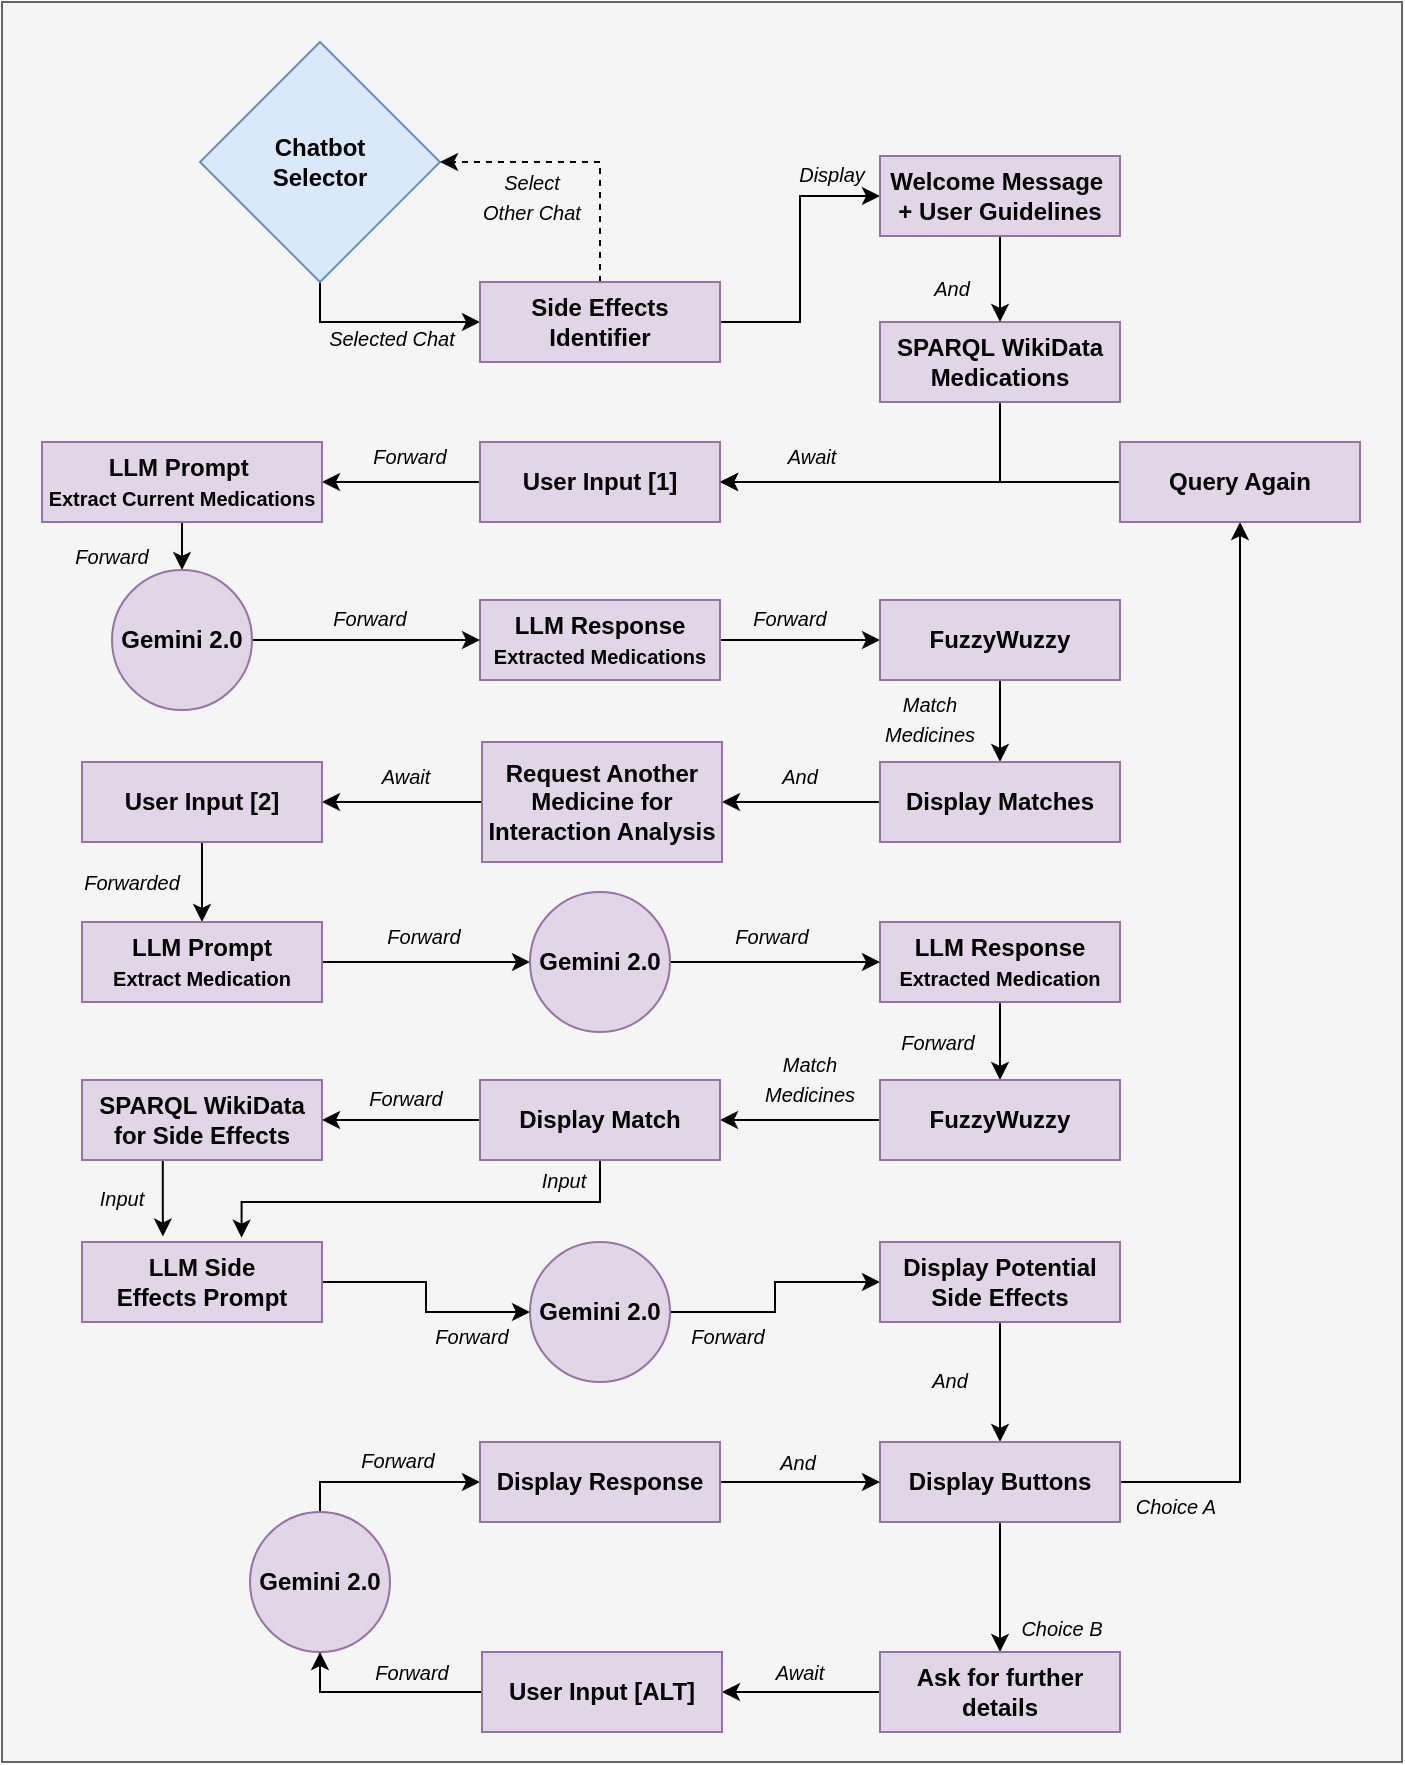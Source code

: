 <mxfile version="21.3.7" type="device">
  <diagram name="Page-1" id="lL29OSRMKdQOGpyc099_">
    <mxGraphModel dx="1434" dy="918" grid="1" gridSize="10" guides="1" tooltips="1" connect="1" arrows="1" fold="1" page="1" pageScale="1" pageWidth="827" pageHeight="1169" math="0" shadow="0">
      <root>
        <mxCell id="0" />
        <mxCell id="1" parent="0" />
        <mxCell id="UoCIDgLLl18yIN_vk2Q8-147" value="" style="rounded=0;whiteSpace=wrap;html=1;fillColor=#f5f5f5;fontColor=#333333;strokeColor=#666666;" vertex="1" parent="1">
          <mxGeometry x="80" y="20" width="700" height="880" as="geometry" />
        </mxCell>
        <mxCell id="UoCIDgLLl18yIN_vk2Q8-2" style="edgeStyle=orthogonalEdgeStyle;rounded=0;orthogonalLoop=1;jettySize=auto;html=1;entryX=0;entryY=0.5;entryDx=0;entryDy=0;" edge="1" parent="1" source="UoCIDgLLl18yIN_vk2Q8-3" target="UoCIDgLLl18yIN_vk2Q8-6">
          <mxGeometry relative="1" as="geometry">
            <Array as="points">
              <mxPoint x="239" y="180" />
            </Array>
          </mxGeometry>
        </mxCell>
        <mxCell id="UoCIDgLLl18yIN_vk2Q8-3" value="&lt;b&gt;Chatbot&lt;br&gt;Selector&lt;/b&gt;" style="rhombus;whiteSpace=wrap;html=1;fillColor=#dae8fc;strokeColor=#6c8ebf;" vertex="1" parent="1">
          <mxGeometry x="179" y="40" width="120" height="120" as="geometry" />
        </mxCell>
        <mxCell id="UoCIDgLLl18yIN_vk2Q8-4" style="edgeStyle=orthogonalEdgeStyle;rounded=0;orthogonalLoop=1;jettySize=auto;html=1;entryX=1;entryY=0.5;entryDx=0;entryDy=0;dashed=1;" edge="1" parent="1" source="UoCIDgLLl18yIN_vk2Q8-6" target="UoCIDgLLl18yIN_vk2Q8-3">
          <mxGeometry relative="1" as="geometry">
            <Array as="points">
              <mxPoint x="379" y="100" />
            </Array>
          </mxGeometry>
        </mxCell>
        <mxCell id="UoCIDgLLl18yIN_vk2Q8-35" style="edgeStyle=orthogonalEdgeStyle;rounded=0;orthogonalLoop=1;jettySize=auto;html=1;entryX=0;entryY=0.5;entryDx=0;entryDy=0;" edge="1" parent="1" source="UoCIDgLLl18yIN_vk2Q8-6" target="UoCIDgLLl18yIN_vk2Q8-34">
          <mxGeometry relative="1" as="geometry" />
        </mxCell>
        <mxCell id="UoCIDgLLl18yIN_vk2Q8-6" value="&lt;b&gt;Side Effects Identifier&lt;/b&gt;" style="rounded=0;whiteSpace=wrap;html=1;fillColor=#e1d5e7;strokeColor=#9673a6;" vertex="1" parent="1">
          <mxGeometry x="319" y="160" width="120" height="40" as="geometry" />
        </mxCell>
        <mxCell id="UoCIDgLLl18yIN_vk2Q8-7" value="&lt;font style=&quot;font-size: 10px;&quot;&gt;&lt;i&gt;Selected Chat&lt;/i&gt;&lt;/font&gt;" style="text;html=1;strokeColor=none;fillColor=none;align=center;verticalAlign=middle;whiteSpace=wrap;rounded=0;" vertex="1" parent="1">
          <mxGeometry x="240" y="171" width="70" height="34" as="geometry" />
        </mxCell>
        <mxCell id="UoCIDgLLl18yIN_vk2Q8-8" value="&lt;span style=&quot;font-size: 10px;&quot;&gt;&lt;i&gt;Select &lt;br&gt;Other Chat&lt;br&gt;&lt;/i&gt;&lt;/span&gt;" style="text;html=1;strokeColor=none;fillColor=none;align=center;verticalAlign=middle;whiteSpace=wrap;rounded=0;" vertex="1" parent="1">
          <mxGeometry x="310" y="100" width="70" height="34" as="geometry" />
        </mxCell>
        <mxCell id="UoCIDgLLl18yIN_vk2Q8-99" style="edgeStyle=orthogonalEdgeStyle;rounded=0;orthogonalLoop=1;jettySize=auto;html=1;entryX=1;entryY=0.5;entryDx=0;entryDy=0;" edge="1" parent="1" source="UoCIDgLLl18yIN_vk2Q8-10" target="UoCIDgLLl18yIN_vk2Q8-12">
          <mxGeometry relative="1" as="geometry">
            <Array as="points">
              <mxPoint x="579" y="260" />
            </Array>
          </mxGeometry>
        </mxCell>
        <mxCell id="UoCIDgLLl18yIN_vk2Q8-10" value="&lt;b&gt;SPARQL&amp;nbsp;WikiData&lt;br&gt;Medications&lt;/b&gt;" style="rounded=0;whiteSpace=wrap;html=1;fillColor=#e1d5e7;strokeColor=#9673a6;" vertex="1" parent="1">
          <mxGeometry x="519" y="180" width="120" height="40" as="geometry" />
        </mxCell>
        <mxCell id="UoCIDgLLl18yIN_vk2Q8-41" style="edgeStyle=orthogonalEdgeStyle;rounded=0;orthogonalLoop=1;jettySize=auto;html=1;entryX=1;entryY=0.5;entryDx=0;entryDy=0;" edge="1" parent="1" source="UoCIDgLLl18yIN_vk2Q8-12" target="UoCIDgLLl18yIN_vk2Q8-14">
          <mxGeometry relative="1" as="geometry" />
        </mxCell>
        <mxCell id="UoCIDgLLl18yIN_vk2Q8-12" value="&lt;b&gt;User Input [1]&lt;br&gt;&lt;/b&gt;" style="rounded=0;whiteSpace=wrap;html=1;fillColor=#e1d5e7;strokeColor=#9673a6;" vertex="1" parent="1">
          <mxGeometry x="319" y="240" width="120" height="40" as="geometry" />
        </mxCell>
        <mxCell id="UoCIDgLLl18yIN_vk2Q8-30" style="edgeStyle=orthogonalEdgeStyle;rounded=0;orthogonalLoop=1;jettySize=auto;html=1;entryX=0.5;entryY=0;entryDx=0;entryDy=0;" edge="1" parent="1" source="UoCIDgLLl18yIN_vk2Q8-14" target="UoCIDgLLl18yIN_vk2Q8-23">
          <mxGeometry relative="1" as="geometry" />
        </mxCell>
        <mxCell id="UoCIDgLLl18yIN_vk2Q8-14" value="&lt;b&gt;LLM Prompt&amp;nbsp;&lt;br&gt;&lt;/b&gt;&lt;font style=&quot;font-size: 10px;&quot;&gt;&lt;b&gt;Extract Current Medications&lt;/b&gt;&lt;/font&gt;" style="rounded=0;whiteSpace=wrap;html=1;fillColor=#e1d5e7;strokeColor=#9673a6;" vertex="1" parent="1">
          <mxGeometry x="100" y="240" width="140" height="40" as="geometry" />
        </mxCell>
        <mxCell id="UoCIDgLLl18yIN_vk2Q8-46" style="edgeStyle=orthogonalEdgeStyle;rounded=0;orthogonalLoop=1;jettySize=auto;html=1;entryX=0;entryY=0.5;entryDx=0;entryDy=0;" edge="1" parent="1" source="UoCIDgLLl18yIN_vk2Q8-16" target="UoCIDgLLl18yIN_vk2Q8-21">
          <mxGeometry relative="1" as="geometry" />
        </mxCell>
        <mxCell id="UoCIDgLLl18yIN_vk2Q8-16" value="&lt;b style=&quot;&quot;&gt;LLM Response&lt;br&gt;&lt;font style=&quot;font-size: 10px;&quot;&gt;Extracted Medications&lt;/font&gt;&lt;br&gt;&lt;/b&gt;" style="rounded=0;whiteSpace=wrap;html=1;fillColor=#e1d5e7;strokeColor=#9673a6;" vertex="1" parent="1">
          <mxGeometry x="319" y="319" width="120" height="40" as="geometry" />
        </mxCell>
        <mxCell id="UoCIDgLLl18yIN_vk2Q8-18" value="&lt;span style=&quot;font-size: 10px;&quot;&gt;&lt;i&gt;And&lt;/i&gt;&lt;/span&gt;" style="text;html=1;strokeColor=none;fillColor=none;align=center;verticalAlign=middle;whiteSpace=wrap;rounded=0;" vertex="1" parent="1">
          <mxGeometry x="520" y="146" width="70" height="34" as="geometry" />
        </mxCell>
        <mxCell id="UoCIDgLLl18yIN_vk2Q8-19" value="&lt;i style=&quot;border-color: var(--border-color); font-size: 10px;&quot;&gt;Forward&lt;/i&gt;" style="text;html=1;strokeColor=none;fillColor=none;align=center;verticalAlign=middle;whiteSpace=wrap;rounded=0;" vertex="1" parent="1">
          <mxGeometry x="100" y="280" width="70" height="34" as="geometry" />
        </mxCell>
        <mxCell id="UoCIDgLLl18yIN_vk2Q8-48" style="edgeStyle=orthogonalEdgeStyle;rounded=0;orthogonalLoop=1;jettySize=auto;html=1;entryX=0.5;entryY=0;entryDx=0;entryDy=0;" edge="1" parent="1" source="UoCIDgLLl18yIN_vk2Q8-21" target="UoCIDgLLl18yIN_vk2Q8-47">
          <mxGeometry relative="1" as="geometry" />
        </mxCell>
        <mxCell id="UoCIDgLLl18yIN_vk2Q8-21" value="&lt;b&gt;FuzzyWuzzy&lt;br&gt;&lt;/b&gt;" style="rounded=0;whiteSpace=wrap;html=1;fillColor=#e1d5e7;strokeColor=#9673a6;" vertex="1" parent="1">
          <mxGeometry x="519" y="319" width="120" height="40" as="geometry" />
        </mxCell>
        <mxCell id="UoCIDgLLl18yIN_vk2Q8-55" style="edgeStyle=orthogonalEdgeStyle;rounded=0;orthogonalLoop=1;jettySize=auto;html=1;entryX=0;entryY=0.5;entryDx=0;entryDy=0;" edge="1" parent="1" source="UoCIDgLLl18yIN_vk2Q8-23" target="UoCIDgLLl18yIN_vk2Q8-16">
          <mxGeometry relative="1" as="geometry" />
        </mxCell>
        <mxCell id="UoCIDgLLl18yIN_vk2Q8-23" value="&lt;b&gt;Gemini 2.0&lt;/b&gt;" style="ellipse;whiteSpace=wrap;html=1;aspect=fixed;fillColor=#e1d5e7;strokeColor=#9673a6;" vertex="1" parent="1">
          <mxGeometry x="135" y="304" width="70" height="70" as="geometry" />
        </mxCell>
        <mxCell id="UoCIDgLLl18yIN_vk2Q8-26" value="&lt;i style=&quot;border-color: var(--border-color); font-size: 10px;&quot;&gt;Forward&lt;/i&gt;" style="text;html=1;strokeColor=none;fillColor=none;align=center;verticalAlign=middle;whiteSpace=wrap;rounded=0;" vertex="1" parent="1">
          <mxGeometry x="439" y="311" width="70" height="34" as="geometry" />
        </mxCell>
        <mxCell id="UoCIDgLLl18yIN_vk2Q8-32" value="&lt;i style=&quot;border-color: var(--border-color); font-size: 10px;&quot;&gt;Forward&lt;/i&gt;" style="text;html=1;strokeColor=none;fillColor=none;align=center;verticalAlign=middle;whiteSpace=wrap;rounded=0;" vertex="1" parent="1">
          <mxGeometry x="249" y="230" width="70" height="34" as="geometry" />
        </mxCell>
        <mxCell id="UoCIDgLLl18yIN_vk2Q8-98" style="edgeStyle=orthogonalEdgeStyle;rounded=0;orthogonalLoop=1;jettySize=auto;html=1;entryX=0.5;entryY=0;entryDx=0;entryDy=0;" edge="1" parent="1" source="UoCIDgLLl18yIN_vk2Q8-34" target="UoCIDgLLl18yIN_vk2Q8-10">
          <mxGeometry relative="1" as="geometry" />
        </mxCell>
        <mxCell id="UoCIDgLLl18yIN_vk2Q8-34" value="&lt;b style=&quot;border-color: var(--border-color);&quot;&gt;Welcome Message&amp;nbsp;&lt;br style=&quot;border-color: var(--border-color);&quot;&gt;+ User Guidelines&lt;/b&gt;" style="rounded=0;whiteSpace=wrap;html=1;fillColor=#e1d5e7;strokeColor=#9673a6;" vertex="1" parent="1">
          <mxGeometry x="519" y="97" width="120" height="40" as="geometry" />
        </mxCell>
        <mxCell id="UoCIDgLLl18yIN_vk2Q8-37" value="&lt;span style=&quot;font-size: 10px;&quot;&gt;&lt;i&gt;Display&lt;/i&gt;&lt;/span&gt;" style="text;html=1;strokeColor=none;fillColor=none;align=center;verticalAlign=middle;whiteSpace=wrap;rounded=0;" vertex="1" parent="1">
          <mxGeometry x="460" y="89" width="70" height="34" as="geometry" />
        </mxCell>
        <mxCell id="UoCIDgLLl18yIN_vk2Q8-44" value="&lt;i style=&quot;border-color: var(--border-color); font-size: 10px;&quot;&gt;Forward&lt;/i&gt;" style="text;html=1;strokeColor=none;fillColor=none;align=center;verticalAlign=middle;whiteSpace=wrap;rounded=0;" vertex="1" parent="1">
          <mxGeometry x="229" y="311" width="70" height="34" as="geometry" />
        </mxCell>
        <mxCell id="UoCIDgLLl18yIN_vk2Q8-51" style="edgeStyle=orthogonalEdgeStyle;rounded=0;orthogonalLoop=1;jettySize=auto;html=1;entryX=1;entryY=0.5;entryDx=0;entryDy=0;" edge="1" parent="1" source="UoCIDgLLl18yIN_vk2Q8-47" target="UoCIDgLLl18yIN_vk2Q8-50">
          <mxGeometry relative="1" as="geometry" />
        </mxCell>
        <mxCell id="UoCIDgLLl18yIN_vk2Q8-47" value="&lt;b&gt;Display Matches&lt;br&gt;&lt;/b&gt;" style="rounded=0;whiteSpace=wrap;html=1;fillColor=#e1d5e7;strokeColor=#9673a6;" vertex="1" parent="1">
          <mxGeometry x="519" y="400" width="120" height="40" as="geometry" />
        </mxCell>
        <mxCell id="UoCIDgLLl18yIN_vk2Q8-49" value="&lt;i style=&quot;border-color: var(--border-color); font-size: 10px;&quot;&gt;Match Medicines&lt;/i&gt;" style="text;html=1;strokeColor=none;fillColor=none;align=center;verticalAlign=middle;whiteSpace=wrap;rounded=0;" vertex="1" parent="1">
          <mxGeometry x="509" y="361" width="70" height="34" as="geometry" />
        </mxCell>
        <mxCell id="UoCIDgLLl18yIN_vk2Q8-56" style="edgeStyle=orthogonalEdgeStyle;rounded=0;orthogonalLoop=1;jettySize=auto;html=1;entryX=1;entryY=0.5;entryDx=0;entryDy=0;" edge="1" parent="1" source="UoCIDgLLl18yIN_vk2Q8-50" target="UoCIDgLLl18yIN_vk2Q8-52">
          <mxGeometry relative="1" as="geometry" />
        </mxCell>
        <mxCell id="UoCIDgLLl18yIN_vk2Q8-50" value="&lt;b&gt;&lt;font style=&quot;font-size: 12px;&quot;&gt;Request Another Medicine for Interaction Analysis&lt;/font&gt;&lt;br&gt;&lt;/b&gt;" style="rounded=0;whiteSpace=wrap;html=1;fillColor=#e1d5e7;strokeColor=#9673a6;" vertex="1" parent="1">
          <mxGeometry x="320" y="390" width="120" height="60" as="geometry" />
        </mxCell>
        <mxCell id="UoCIDgLLl18yIN_vk2Q8-72" style="edgeStyle=orthogonalEdgeStyle;rounded=0;orthogonalLoop=1;jettySize=auto;html=1;entryX=0.5;entryY=0;entryDx=0;entryDy=0;" edge="1" parent="1" source="UoCIDgLLl18yIN_vk2Q8-52" target="UoCIDgLLl18yIN_vk2Q8-67">
          <mxGeometry relative="1" as="geometry" />
        </mxCell>
        <mxCell id="UoCIDgLLl18yIN_vk2Q8-52" value="&lt;b style=&quot;border-color: var(--border-color);&quot;&gt;User Input [2]&lt;/b&gt;&lt;b&gt;&lt;br&gt;&lt;/b&gt;" style="rounded=0;whiteSpace=wrap;html=1;fillColor=#e1d5e7;strokeColor=#9673a6;" vertex="1" parent="1">
          <mxGeometry x="120" y="400" width="120" height="40" as="geometry" />
        </mxCell>
        <mxCell id="UoCIDgLLl18yIN_vk2Q8-73" style="edgeStyle=orthogonalEdgeStyle;rounded=0;orthogonalLoop=1;jettySize=auto;html=1;entryX=0;entryY=0.5;entryDx=0;entryDy=0;" edge="1" parent="1" source="UoCIDgLLl18yIN_vk2Q8-67" target="UoCIDgLLl18yIN_vk2Q8-70">
          <mxGeometry relative="1" as="geometry" />
        </mxCell>
        <mxCell id="UoCIDgLLl18yIN_vk2Q8-67" value="&lt;b&gt;LLM Prompt&lt;/b&gt;&lt;br&gt;&lt;font style=&quot;font-size: 10px;&quot;&gt;&lt;b&gt;Extract Medication&lt;/b&gt;&lt;/font&gt;" style="rounded=0;whiteSpace=wrap;html=1;fillColor=#e1d5e7;strokeColor=#9673a6;" vertex="1" parent="1">
          <mxGeometry x="120" y="480" width="120" height="40" as="geometry" />
        </mxCell>
        <mxCell id="UoCIDgLLl18yIN_vk2Q8-75" style="edgeStyle=orthogonalEdgeStyle;rounded=0;orthogonalLoop=1;jettySize=auto;html=1;entryX=0.5;entryY=0;entryDx=0;entryDy=0;" edge="1" parent="1" source="UoCIDgLLl18yIN_vk2Q8-68" target="UoCIDgLLl18yIN_vk2Q8-69">
          <mxGeometry relative="1" as="geometry" />
        </mxCell>
        <mxCell id="UoCIDgLLl18yIN_vk2Q8-68" value="&lt;b style=&quot;&quot;&gt;LLM Response&lt;br&gt;&lt;font style=&quot;font-size: 10px;&quot;&gt;Extracted Medication&lt;/font&gt;&lt;br&gt;&lt;/b&gt;" style="rounded=0;whiteSpace=wrap;html=1;fillColor=#e1d5e7;strokeColor=#9673a6;" vertex="1" parent="1">
          <mxGeometry x="519" y="480" width="120" height="40" as="geometry" />
        </mxCell>
        <mxCell id="UoCIDgLLl18yIN_vk2Q8-76" style="edgeStyle=orthogonalEdgeStyle;rounded=0;orthogonalLoop=1;jettySize=auto;html=1;entryX=1;entryY=0.5;entryDx=0;entryDy=0;" edge="1" parent="1" source="UoCIDgLLl18yIN_vk2Q8-69" target="UoCIDgLLl18yIN_vk2Q8-71">
          <mxGeometry relative="1" as="geometry" />
        </mxCell>
        <mxCell id="UoCIDgLLl18yIN_vk2Q8-69" value="&lt;b&gt;FuzzyWuzzy&lt;br&gt;&lt;/b&gt;" style="rounded=0;whiteSpace=wrap;html=1;fillColor=#e1d5e7;strokeColor=#9673a6;" vertex="1" parent="1">
          <mxGeometry x="519" y="559" width="120" height="40" as="geometry" />
        </mxCell>
        <mxCell id="UoCIDgLLl18yIN_vk2Q8-74" style="edgeStyle=orthogonalEdgeStyle;rounded=0;orthogonalLoop=1;jettySize=auto;html=1;entryX=0;entryY=0.5;entryDx=0;entryDy=0;" edge="1" parent="1" source="UoCIDgLLl18yIN_vk2Q8-70" target="UoCIDgLLl18yIN_vk2Q8-68">
          <mxGeometry relative="1" as="geometry" />
        </mxCell>
        <mxCell id="UoCIDgLLl18yIN_vk2Q8-70" value="&lt;b&gt;Gemini 2.0&lt;/b&gt;" style="ellipse;whiteSpace=wrap;html=1;aspect=fixed;fillColor=#e1d5e7;strokeColor=#9673a6;" vertex="1" parent="1">
          <mxGeometry x="344" y="465" width="70" height="70" as="geometry" />
        </mxCell>
        <mxCell id="UoCIDgLLl18yIN_vk2Q8-78" style="edgeStyle=orthogonalEdgeStyle;rounded=0;orthogonalLoop=1;jettySize=auto;html=1;entryX=1;entryY=0.5;entryDx=0;entryDy=0;" edge="1" parent="1" source="UoCIDgLLl18yIN_vk2Q8-71" target="UoCIDgLLl18yIN_vk2Q8-77">
          <mxGeometry relative="1" as="geometry" />
        </mxCell>
        <mxCell id="UoCIDgLLl18yIN_vk2Q8-90" style="edgeStyle=orthogonalEdgeStyle;rounded=0;orthogonalLoop=1;jettySize=auto;html=1;entryX=0.665;entryY=-0.054;entryDx=0;entryDy=0;entryPerimeter=0;" edge="1" parent="1" source="UoCIDgLLl18yIN_vk2Q8-71" target="UoCIDgLLl18yIN_vk2Q8-80">
          <mxGeometry relative="1" as="geometry">
            <Array as="points">
              <mxPoint x="379" y="620" />
              <mxPoint x="200" y="620" />
            </Array>
          </mxGeometry>
        </mxCell>
        <mxCell id="UoCIDgLLl18yIN_vk2Q8-71" value="&lt;b&gt;Display Match&lt;br&gt;&lt;/b&gt;" style="rounded=0;whiteSpace=wrap;html=1;fillColor=#e1d5e7;strokeColor=#9673a6;" vertex="1" parent="1">
          <mxGeometry x="319" y="559" width="120" height="40" as="geometry" />
        </mxCell>
        <mxCell id="UoCIDgLLl18yIN_vk2Q8-84" style="edgeStyle=orthogonalEdgeStyle;rounded=0;orthogonalLoop=1;jettySize=auto;html=1;entryX=0.337;entryY=-0.068;entryDx=0;entryDy=0;entryPerimeter=0;" edge="1" parent="1" source="UoCIDgLLl18yIN_vk2Q8-77" target="UoCIDgLLl18yIN_vk2Q8-80">
          <mxGeometry relative="1" as="geometry">
            <Array as="points">
              <mxPoint x="160" y="620" />
            </Array>
          </mxGeometry>
        </mxCell>
        <mxCell id="UoCIDgLLl18yIN_vk2Q8-77" value="&lt;b&gt;SPARQL WikiData&lt;br&gt;for Side Effects&lt;br&gt;&lt;/b&gt;" style="rounded=0;whiteSpace=wrap;html=1;fillColor=#e1d5e7;strokeColor=#9673a6;" vertex="1" parent="1">
          <mxGeometry x="120" y="559" width="120" height="40" as="geometry" />
        </mxCell>
        <mxCell id="UoCIDgLLl18yIN_vk2Q8-86" style="edgeStyle=orthogonalEdgeStyle;rounded=0;orthogonalLoop=1;jettySize=auto;html=1;entryX=0;entryY=0.5;entryDx=0;entryDy=0;" edge="1" parent="1" source="UoCIDgLLl18yIN_vk2Q8-80" target="UoCIDgLLl18yIN_vk2Q8-85">
          <mxGeometry relative="1" as="geometry">
            <Array as="points">
              <mxPoint x="292" y="660" />
              <mxPoint x="292" y="675" />
            </Array>
          </mxGeometry>
        </mxCell>
        <mxCell id="UoCIDgLLl18yIN_vk2Q8-80" value="&lt;b&gt;LLM Side &lt;br&gt;Effects Prompt&lt;br&gt;&lt;/b&gt;" style="rounded=0;whiteSpace=wrap;html=1;fillColor=#e1d5e7;strokeColor=#9673a6;" vertex="1" parent="1">
          <mxGeometry x="120" y="640" width="120" height="40" as="geometry" />
        </mxCell>
        <mxCell id="UoCIDgLLl18yIN_vk2Q8-89" style="edgeStyle=orthogonalEdgeStyle;rounded=0;orthogonalLoop=1;jettySize=auto;html=1;entryX=0;entryY=0.5;entryDx=0;entryDy=0;" edge="1" parent="1" source="UoCIDgLLl18yIN_vk2Q8-85" target="UoCIDgLLl18yIN_vk2Q8-88">
          <mxGeometry relative="1" as="geometry" />
        </mxCell>
        <mxCell id="UoCIDgLLl18yIN_vk2Q8-85" value="&lt;b&gt;Gemini 2.0&lt;/b&gt;" style="ellipse;whiteSpace=wrap;html=1;aspect=fixed;fillColor=#e1d5e7;strokeColor=#9673a6;" vertex="1" parent="1">
          <mxGeometry x="344" y="640" width="70" height="70" as="geometry" />
        </mxCell>
        <mxCell id="UoCIDgLLl18yIN_vk2Q8-93" style="edgeStyle=orthogonalEdgeStyle;rounded=0;orthogonalLoop=1;jettySize=auto;html=1;entryX=0.5;entryY=0;entryDx=0;entryDy=0;" edge="1" parent="1" source="UoCIDgLLl18yIN_vk2Q8-88" target="UoCIDgLLl18yIN_vk2Q8-92">
          <mxGeometry relative="1" as="geometry" />
        </mxCell>
        <mxCell id="UoCIDgLLl18yIN_vk2Q8-88" value="&lt;b&gt;Display Potential Side Effects&lt;br&gt;&lt;/b&gt;" style="rounded=0;whiteSpace=wrap;html=1;fillColor=#e1d5e7;strokeColor=#9673a6;" vertex="1" parent="1">
          <mxGeometry x="519" y="640" width="120" height="40" as="geometry" />
        </mxCell>
        <mxCell id="UoCIDgLLl18yIN_vk2Q8-97" style="edgeStyle=orthogonalEdgeStyle;rounded=0;orthogonalLoop=1;jettySize=auto;html=1;entryX=0.5;entryY=0;entryDx=0;entryDy=0;" edge="1" parent="1" source="UoCIDgLLl18yIN_vk2Q8-92" target="UoCIDgLLl18yIN_vk2Q8-95">
          <mxGeometry relative="1" as="geometry" />
        </mxCell>
        <mxCell id="UoCIDgLLl18yIN_vk2Q8-100" style="edgeStyle=orthogonalEdgeStyle;rounded=0;orthogonalLoop=1;jettySize=auto;html=1;entryX=0.5;entryY=1;entryDx=0;entryDy=0;" edge="1" parent="1" source="UoCIDgLLl18yIN_vk2Q8-92" target="UoCIDgLLl18yIN_vk2Q8-94">
          <mxGeometry relative="1" as="geometry">
            <Array as="points">
              <mxPoint x="699" y="760" />
            </Array>
          </mxGeometry>
        </mxCell>
        <mxCell id="UoCIDgLLl18yIN_vk2Q8-92" value="&lt;b&gt;Display Buttons&lt;br&gt;&lt;/b&gt;" style="rounded=0;whiteSpace=wrap;html=1;fillColor=#e1d5e7;strokeColor=#9673a6;" vertex="1" parent="1">
          <mxGeometry x="519" y="740" width="120" height="40" as="geometry" />
        </mxCell>
        <mxCell id="UoCIDgLLl18yIN_vk2Q8-101" style="edgeStyle=orthogonalEdgeStyle;rounded=0;orthogonalLoop=1;jettySize=auto;html=1;entryX=1;entryY=0.5;entryDx=0;entryDy=0;" edge="1" parent="1" source="UoCIDgLLl18yIN_vk2Q8-94" target="UoCIDgLLl18yIN_vk2Q8-12">
          <mxGeometry relative="1" as="geometry" />
        </mxCell>
        <mxCell id="UoCIDgLLl18yIN_vk2Q8-94" value="&lt;b&gt;Query Again&lt;br&gt;&lt;/b&gt;" style="rounded=0;whiteSpace=wrap;html=1;fillColor=#e1d5e7;strokeColor=#9673a6;" vertex="1" parent="1">
          <mxGeometry x="639" y="240" width="120" height="40" as="geometry" />
        </mxCell>
        <mxCell id="UoCIDgLLl18yIN_vk2Q8-134" style="edgeStyle=orthogonalEdgeStyle;rounded=0;orthogonalLoop=1;jettySize=auto;html=1;entryX=1;entryY=0.5;entryDx=0;entryDy=0;" edge="1" parent="1" source="UoCIDgLLl18yIN_vk2Q8-95" target="UoCIDgLLl18yIN_vk2Q8-128">
          <mxGeometry relative="1" as="geometry" />
        </mxCell>
        <mxCell id="UoCIDgLLl18yIN_vk2Q8-95" value="&lt;b&gt;Ask for further details&lt;br&gt;&lt;/b&gt;" style="rounded=0;whiteSpace=wrap;html=1;fillColor=#e1d5e7;strokeColor=#9673a6;" vertex="1" parent="1">
          <mxGeometry x="519" y="845" width="120" height="40" as="geometry" />
        </mxCell>
        <mxCell id="UoCIDgLLl18yIN_vk2Q8-141" style="edgeStyle=orthogonalEdgeStyle;rounded=0;orthogonalLoop=1;jettySize=auto;html=1;entryX=0;entryY=0.5;entryDx=0;entryDy=0;" edge="1" parent="1" source="UoCIDgLLl18yIN_vk2Q8-102" target="UoCIDgLLl18yIN_vk2Q8-104">
          <mxGeometry relative="1" as="geometry">
            <Array as="points">
              <mxPoint x="239" y="760" />
            </Array>
          </mxGeometry>
        </mxCell>
        <mxCell id="UoCIDgLLl18yIN_vk2Q8-102" value="&lt;b&gt;Gemini 2.0&lt;/b&gt;" style="ellipse;whiteSpace=wrap;html=1;aspect=fixed;fillColor=#e1d5e7;strokeColor=#9673a6;" vertex="1" parent="1">
          <mxGeometry x="204" y="775" width="70" height="70" as="geometry" />
        </mxCell>
        <mxCell id="UoCIDgLLl18yIN_vk2Q8-133" style="edgeStyle=orthogonalEdgeStyle;rounded=0;orthogonalLoop=1;jettySize=auto;html=1;entryX=0;entryY=0.5;entryDx=0;entryDy=0;" edge="1" parent="1" source="UoCIDgLLl18yIN_vk2Q8-104" target="UoCIDgLLl18yIN_vk2Q8-92">
          <mxGeometry relative="1" as="geometry" />
        </mxCell>
        <mxCell id="UoCIDgLLl18yIN_vk2Q8-104" value="&lt;b&gt;Display Response&lt;br&gt;&lt;/b&gt;" style="rounded=0;whiteSpace=wrap;html=1;fillColor=#e1d5e7;strokeColor=#9673a6;" vertex="1" parent="1">
          <mxGeometry x="319" y="740" width="120" height="40" as="geometry" />
        </mxCell>
        <mxCell id="UoCIDgLLl18yIN_vk2Q8-109" value="&lt;span style=&quot;font-size: 10px;&quot;&gt;&lt;i&gt;Await&lt;/i&gt;&lt;/span&gt;" style="text;html=1;strokeColor=none;fillColor=none;align=center;verticalAlign=middle;whiteSpace=wrap;rounded=0;" vertex="1" parent="1">
          <mxGeometry x="450" y="230" width="70" height="34" as="geometry" />
        </mxCell>
        <mxCell id="UoCIDgLLl18yIN_vk2Q8-110" value="&lt;span style=&quot;font-size: 10px;&quot;&gt;&lt;i&gt;And&lt;/i&gt;&lt;/span&gt;" style="text;html=1;strokeColor=none;fillColor=none;align=center;verticalAlign=middle;whiteSpace=wrap;rounded=0;" vertex="1" parent="1">
          <mxGeometry x="444" y="390" width="70" height="34" as="geometry" />
        </mxCell>
        <mxCell id="UoCIDgLLl18yIN_vk2Q8-112" value="&lt;span style=&quot;font-size: 10px;&quot;&gt;&lt;i&gt;Await&lt;/i&gt;&lt;/span&gt;" style="text;html=1;strokeColor=none;fillColor=none;align=center;verticalAlign=middle;whiteSpace=wrap;rounded=0;" vertex="1" parent="1">
          <mxGeometry x="247" y="390" width="70" height="34" as="geometry" />
        </mxCell>
        <mxCell id="UoCIDgLLl18yIN_vk2Q8-113" value="&lt;i style=&quot;border-color: var(--border-color); font-size: 10px;&quot;&gt;Forwarded&lt;/i&gt;" style="text;html=1;strokeColor=none;fillColor=none;align=center;verticalAlign=middle;whiteSpace=wrap;rounded=0;" vertex="1" parent="1">
          <mxGeometry x="110" y="443" width="70" height="34" as="geometry" />
        </mxCell>
        <mxCell id="UoCIDgLLl18yIN_vk2Q8-114" value="&lt;i style=&quot;border-color: var(--border-color); font-size: 10px;&quot;&gt;Forward&lt;/i&gt;" style="text;html=1;strokeColor=none;fillColor=none;align=center;verticalAlign=middle;whiteSpace=wrap;rounded=0;" vertex="1" parent="1">
          <mxGeometry x="256" y="470" width="70" height="34" as="geometry" />
        </mxCell>
        <mxCell id="UoCIDgLLl18yIN_vk2Q8-115" value="&lt;i style=&quot;border-color: var(--border-color); font-size: 10px;&quot;&gt;Forward&lt;/i&gt;" style="text;html=1;strokeColor=none;fillColor=none;align=center;verticalAlign=middle;whiteSpace=wrap;rounded=0;" vertex="1" parent="1">
          <mxGeometry x="430" y="470" width="70" height="34" as="geometry" />
        </mxCell>
        <mxCell id="UoCIDgLLl18yIN_vk2Q8-116" value="&lt;i style=&quot;border-color: var(--border-color); font-size: 10px;&quot;&gt;Forward&lt;/i&gt;" style="text;html=1;strokeColor=none;fillColor=none;align=center;verticalAlign=middle;whiteSpace=wrap;rounded=0;" vertex="1" parent="1">
          <mxGeometry x="513" y="523" width="70" height="34" as="geometry" />
        </mxCell>
        <mxCell id="UoCIDgLLl18yIN_vk2Q8-117" value="&lt;i style=&quot;border-color: var(--border-color); font-size: 10px;&quot;&gt;Match Medicines&lt;/i&gt;" style="text;html=1;strokeColor=none;fillColor=none;align=center;verticalAlign=middle;whiteSpace=wrap;rounded=0;" vertex="1" parent="1">
          <mxGeometry x="449" y="541" width="70" height="34" as="geometry" />
        </mxCell>
        <mxCell id="UoCIDgLLl18yIN_vk2Q8-118" value="&lt;i style=&quot;border-color: var(--border-color); font-size: 10px;&quot;&gt;Forward&lt;/i&gt;" style="text;html=1;strokeColor=none;fillColor=none;align=center;verticalAlign=middle;whiteSpace=wrap;rounded=0;" vertex="1" parent="1">
          <mxGeometry x="247" y="550.5" width="70" height="34" as="geometry" />
        </mxCell>
        <mxCell id="UoCIDgLLl18yIN_vk2Q8-119" value="&lt;i style=&quot;border-color: var(--border-color); font-size: 10px;&quot;&gt;Input&lt;/i&gt;" style="text;html=1;strokeColor=none;fillColor=none;align=center;verticalAlign=middle;whiteSpace=wrap;rounded=0;" vertex="1" parent="1">
          <mxGeometry x="105" y="601" width="70" height="34" as="geometry" />
        </mxCell>
        <mxCell id="UoCIDgLLl18yIN_vk2Q8-120" value="&lt;i style=&quot;border-color: var(--border-color); font-size: 10px;&quot;&gt;Input&lt;/i&gt;" style="text;html=1;strokeColor=none;fillColor=none;align=center;verticalAlign=middle;whiteSpace=wrap;rounded=0;" vertex="1" parent="1">
          <mxGeometry x="326" y="592" width="70" height="34" as="geometry" />
        </mxCell>
        <mxCell id="UoCIDgLLl18yIN_vk2Q8-121" value="&lt;i style=&quot;border-color: var(--border-color); font-size: 10px;&quot;&gt;Forward&lt;/i&gt;" style="text;html=1;strokeColor=none;fillColor=none;align=center;verticalAlign=middle;whiteSpace=wrap;rounded=0;" vertex="1" parent="1">
          <mxGeometry x="280" y="670" width="70" height="34" as="geometry" />
        </mxCell>
        <mxCell id="UoCIDgLLl18yIN_vk2Q8-122" value="&lt;i style=&quot;border-color: var(--border-color); font-size: 10px;&quot;&gt;Forward&lt;/i&gt;" style="text;html=1;strokeColor=none;fillColor=none;align=center;verticalAlign=middle;whiteSpace=wrap;rounded=0;" vertex="1" parent="1">
          <mxGeometry x="408" y="670" width="70" height="34" as="geometry" />
        </mxCell>
        <mxCell id="UoCIDgLLl18yIN_vk2Q8-123" value="&lt;span style=&quot;font-size: 10px;&quot;&gt;&lt;i&gt;And&lt;/i&gt;&lt;/span&gt;" style="text;html=1;strokeColor=none;fillColor=none;align=center;verticalAlign=middle;whiteSpace=wrap;rounded=0;" vertex="1" parent="1">
          <mxGeometry x="519" y="692" width="70" height="34" as="geometry" />
        </mxCell>
        <mxCell id="UoCIDgLLl18yIN_vk2Q8-124" value="&lt;span style=&quot;font-size: 10px;&quot;&gt;&lt;i&gt;Choice A&lt;/i&gt;&lt;/span&gt;" style="text;html=1;strokeColor=none;fillColor=none;align=center;verticalAlign=middle;whiteSpace=wrap;rounded=0;" vertex="1" parent="1">
          <mxGeometry x="632" y="755" width="70" height="34" as="geometry" />
        </mxCell>
        <mxCell id="UoCIDgLLl18yIN_vk2Q8-125" value="&lt;span style=&quot;font-size: 10px;&quot;&gt;&lt;i&gt;Choice B&lt;/i&gt;&lt;/span&gt;" style="text;html=1;strokeColor=none;fillColor=none;align=center;verticalAlign=middle;whiteSpace=wrap;rounded=0;" vertex="1" parent="1">
          <mxGeometry x="575" y="816" width="70" height="34" as="geometry" />
        </mxCell>
        <mxCell id="UoCIDgLLl18yIN_vk2Q8-138" style="edgeStyle=orthogonalEdgeStyle;rounded=0;orthogonalLoop=1;jettySize=auto;html=1;entryX=0.5;entryY=1;entryDx=0;entryDy=0;" edge="1" parent="1" source="UoCIDgLLl18yIN_vk2Q8-128" target="UoCIDgLLl18yIN_vk2Q8-102">
          <mxGeometry relative="1" as="geometry" />
        </mxCell>
        <mxCell id="UoCIDgLLl18yIN_vk2Q8-128" value="&lt;b&gt;User Input [ALT]&lt;br&gt;&lt;/b&gt;" style="rounded=0;whiteSpace=wrap;html=1;fillColor=#e1d5e7;strokeColor=#9673a6;" vertex="1" parent="1">
          <mxGeometry x="320" y="845" width="120" height="40" as="geometry" />
        </mxCell>
        <mxCell id="UoCIDgLLl18yIN_vk2Q8-142" value="&lt;span style=&quot;font-size: 10px;&quot;&gt;&lt;i&gt;Await&lt;/i&gt;&lt;/span&gt;" style="text;html=1;strokeColor=none;fillColor=none;align=center;verticalAlign=middle;whiteSpace=wrap;rounded=0;" vertex="1" parent="1">
          <mxGeometry x="444" y="838" width="70" height="34" as="geometry" />
        </mxCell>
        <mxCell id="UoCIDgLLl18yIN_vk2Q8-143" value="&lt;i style=&quot;border-color: var(--border-color); font-size: 10px;&quot;&gt;Forward&lt;/i&gt;" style="text;html=1;strokeColor=none;fillColor=none;align=center;verticalAlign=middle;whiteSpace=wrap;rounded=0;" vertex="1" parent="1">
          <mxGeometry x="250" y="838" width="70" height="34" as="geometry" />
        </mxCell>
        <mxCell id="UoCIDgLLl18yIN_vk2Q8-144" value="&lt;i style=&quot;border-color: var(--border-color); font-size: 10px;&quot;&gt;Forward&lt;/i&gt;" style="text;html=1;strokeColor=none;fillColor=none;align=center;verticalAlign=middle;whiteSpace=wrap;rounded=0;" vertex="1" parent="1">
          <mxGeometry x="243" y="732" width="70" height="34" as="geometry" />
        </mxCell>
        <mxCell id="UoCIDgLLl18yIN_vk2Q8-146" value="&lt;span style=&quot;font-size: 10px;&quot;&gt;&lt;i&gt;And&lt;/i&gt;&lt;/span&gt;" style="text;html=1;strokeColor=none;fillColor=none;align=center;verticalAlign=middle;whiteSpace=wrap;rounded=0;" vertex="1" parent="1">
          <mxGeometry x="443" y="733" width="70" height="34" as="geometry" />
        </mxCell>
      </root>
    </mxGraphModel>
  </diagram>
</mxfile>
